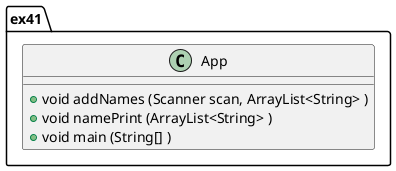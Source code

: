 @startuml 
class ex41.App{
+ void addNames (Scanner scan, ArrayList<String> )
+ void namePrint (ArrayList<String> )
+ void main (String[] )
}
@enduml 
